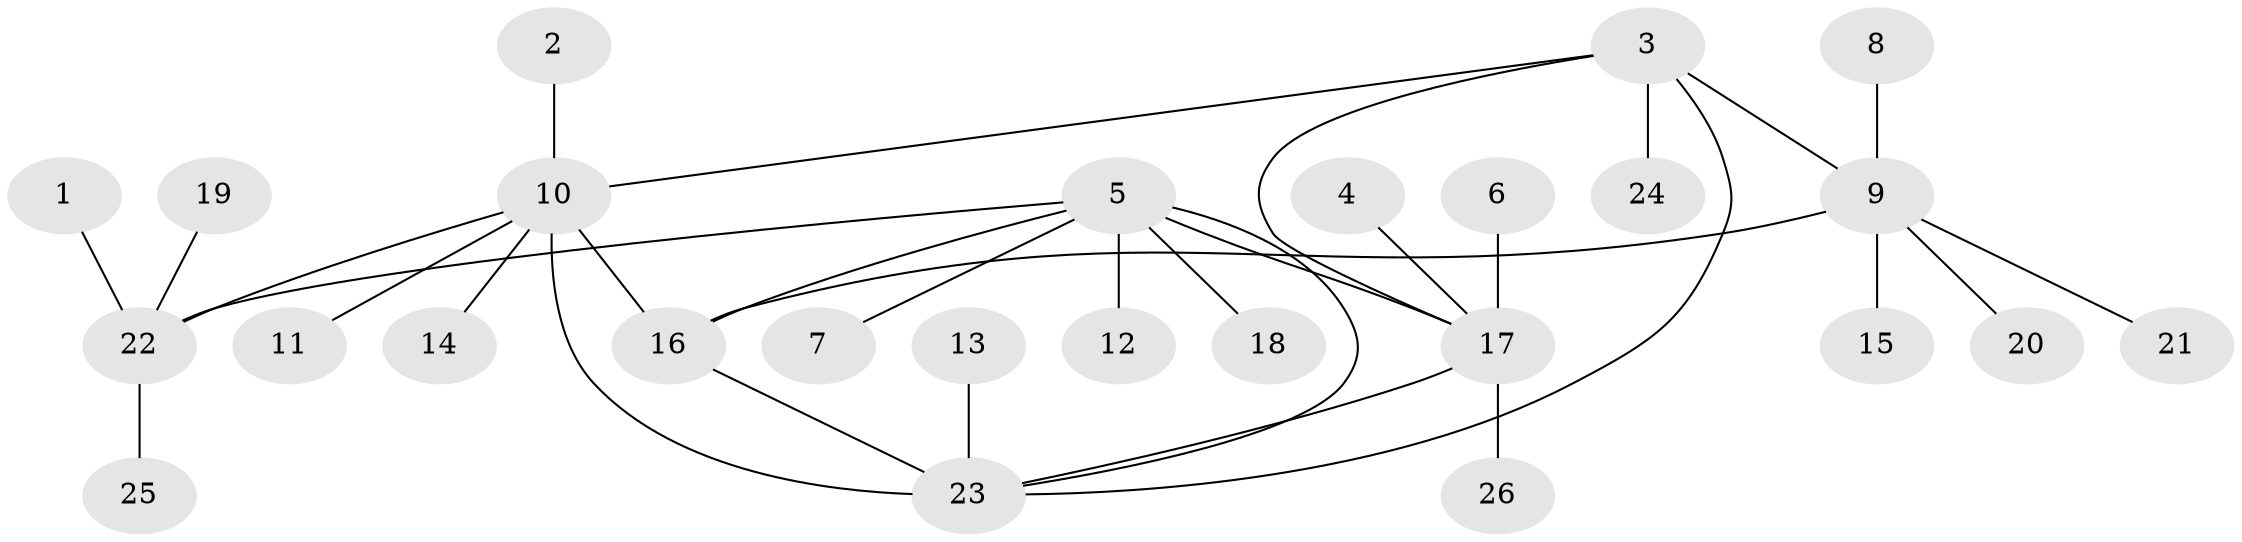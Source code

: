 // original degree distribution, {9: 0.038461538461538464, 4: 0.019230769230769232, 8: 0.038461538461538464, 6: 0.019230769230769232, 3: 0.09615384615384616, 5: 0.038461538461538464, 7: 0.019230769230769232, 1: 0.6538461538461539, 2: 0.07692307692307693}
// Generated by graph-tools (version 1.1) at 2025/02/03/09/25 03:02:49]
// undirected, 26 vertices, 32 edges
graph export_dot {
graph [start="1"]
  node [color=gray90,style=filled];
  1;
  2;
  3;
  4;
  5;
  6;
  7;
  8;
  9;
  10;
  11;
  12;
  13;
  14;
  15;
  16;
  17;
  18;
  19;
  20;
  21;
  22;
  23;
  24;
  25;
  26;
  1 -- 22 [weight=1.0];
  2 -- 10 [weight=1.0];
  3 -- 9 [weight=1.0];
  3 -- 10 [weight=1.0];
  3 -- 17 [weight=1.0];
  3 -- 23 [weight=1.0];
  3 -- 24 [weight=1.0];
  4 -- 17 [weight=1.0];
  5 -- 7 [weight=1.0];
  5 -- 12 [weight=1.0];
  5 -- 16 [weight=1.0];
  5 -- 17 [weight=1.0];
  5 -- 18 [weight=1.0];
  5 -- 22 [weight=1.0];
  5 -- 23 [weight=1.0];
  6 -- 17 [weight=1.0];
  8 -- 9 [weight=1.0];
  9 -- 15 [weight=1.0];
  9 -- 16 [weight=1.0];
  9 -- 20 [weight=1.0];
  9 -- 21 [weight=1.0];
  10 -- 11 [weight=1.0];
  10 -- 14 [weight=1.0];
  10 -- 16 [weight=1.0];
  10 -- 22 [weight=1.0];
  10 -- 23 [weight=2.0];
  13 -- 23 [weight=1.0];
  16 -- 23 [weight=1.0];
  17 -- 23 [weight=1.0];
  17 -- 26 [weight=1.0];
  19 -- 22 [weight=1.0];
  22 -- 25 [weight=1.0];
}
